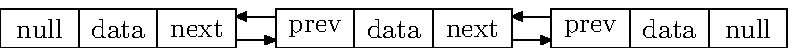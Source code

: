 input boxes;

beginfig(1)
	prologues:=3;
	draw (0, 0) -- (0, 0.5cm) -- (1cm, 0.5cm) -- (1cm, 0cm) -- cycle;
	label("null", (0.5cm, 0.25cm));
	draw (1cm, 0) -- (1cm, 0.5cm) -- (2cm, 0.5cm) -- (2cm, 0cm) -- cycle;
	label("data", (1.5cm, 0.25cm));
	draw (2cm, 0) -- (2cm, 0.5cm) -- (3cm, 0.5cm) -- (3cm, 0cm) -- cycle;
	label("next", (2.5cm, 0.25cm));
	drawarrow (3cm, 0.1cm) -- (3.5cm, 0.1cm);
	drawarrow (3.5cm, 0.4cm) -- (3cm, 0.4cm);
	draw (3.5cm, 0) -- (3.5cm, 0.5cm) -- (4.5cm, 0.5cm) -- (4.5cm, 0cm) -- cycle;
	label("prev", (4cm, 0.25cm));
	draw (4.5cm, 0) -- (4.5cm, 0.5cm) -- (5.5cm, 0.5cm) -- (5.5cm, 0cm) -- cycle;
	label("data", (5cm, 0.25cm));
	draw (5.5cm, 0) -- (5.5cm, 0.5cm) -- (6.5cm, 0.5cm) -- (6.5cm, 0cm) -- cycle;
	label("next", (6cm, 0.25cm));
	drawarrow (6.5cm, 0.1cm) -- (7cm, 0.1cm);
	drawarrow (7cm, 0.4cm) -- (6.5cm, 0.4cm);
	draw (7cm, 0) -- (7cm, 0.5cm) -- (8cm, 0.5cm) -- (8cm, 0cm) -- cycle;
	label("prev", (7.5cm, 0.25cm));
	draw (8cm, 0) -- (8cm, 0.5cm) -- (9cm, 0.5cm) -- (9cm, 0cm) -- cycle;
	label("data", (8.5cm, 0.25cm));
	draw (9cm, 0) -- (9cm, 0.5cm) -- (10cm, 0.5cm) -- (10cm, 0cm) -- cycle;
	label("null", (9.5cm, 0.25cm));
	draw (0, -1cm) -- (0, -0.5cm) -- (1cm, -0.5cm) -- (1cm, -1cm) -- cycle;
	label("data", (0.5cm, -.75cm));
	draw (1cm, -1cm) -- (1cm, -0.5cm) -- (3cm, -0.5cm) -- (3cm, -1cm) -- cycle;
	label("null^next", (2cm, -0.75cm));
	drawarrow (3cm, -0.6cm) -- (3.5cm, -0.6cm);
	drawarrow (3.5cm, -0.9cm) -- (3cm, -0.9cm);
	draw (3.5cm, -1cm) -- (3.5cm, -0.5cm) -- (4.5cm, -0.5cm) -- (4.5cm, -1cm) -- cycle;
	label("data", (4cm, -0.75cm));
	draw (4.5cm, -1cm) -- (4.5cm, -0.5cm) -- (6.5cm, -0.5cm) -- (6.5cm, -1cm) -- cycle;
	label("prev^next", (5.5cm, -0.75cm));
	drawarrow (6.5cm, -0.6cm) -- (7cm, -0.6cm);
	drawarrow (7cm, -0.9cm) -- (6.5cm, -0.9cm);
	draw (7cm, -1cm) -- (7cm, -0.5cm) -- (8cm, -0.5cm) -- (8cm, -1cm) -- cycle;
	label("data", (7.5cm, -0.75cm));
	draw (8cm, -1cm) -- (8cm, -0.5cm) -- (10cm, -0.5cm) -- (10cm, -1cm) -- cycle;
	label("prev^null", (9cm, -0.75cm));
\endfig;
\bye

